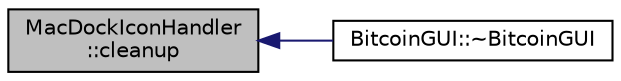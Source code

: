 digraph "MacDockIconHandler::cleanup"
{
  edge [fontname="Helvetica",fontsize="10",labelfontname="Helvetica",labelfontsize="10"];
  node [fontname="Helvetica",fontsize="10",shape=record];
  rankdir="LR";
  Node10 [label="MacDockIconHandler\l::cleanup",height=0.2,width=0.4,color="black", fillcolor="grey75", style="filled", fontcolor="black"];
  Node10 -> Node11 [dir="back",color="midnightblue",fontsize="10",style="solid",fontname="Helvetica"];
  Node11 [label="BitcoinGUI::~BitcoinGUI",height=0.2,width=0.4,color="black", fillcolor="white", style="filled",URL="$class_bitcoin_g_u_i.html#a661401493ee764337fea0a3771e79674"];
}
